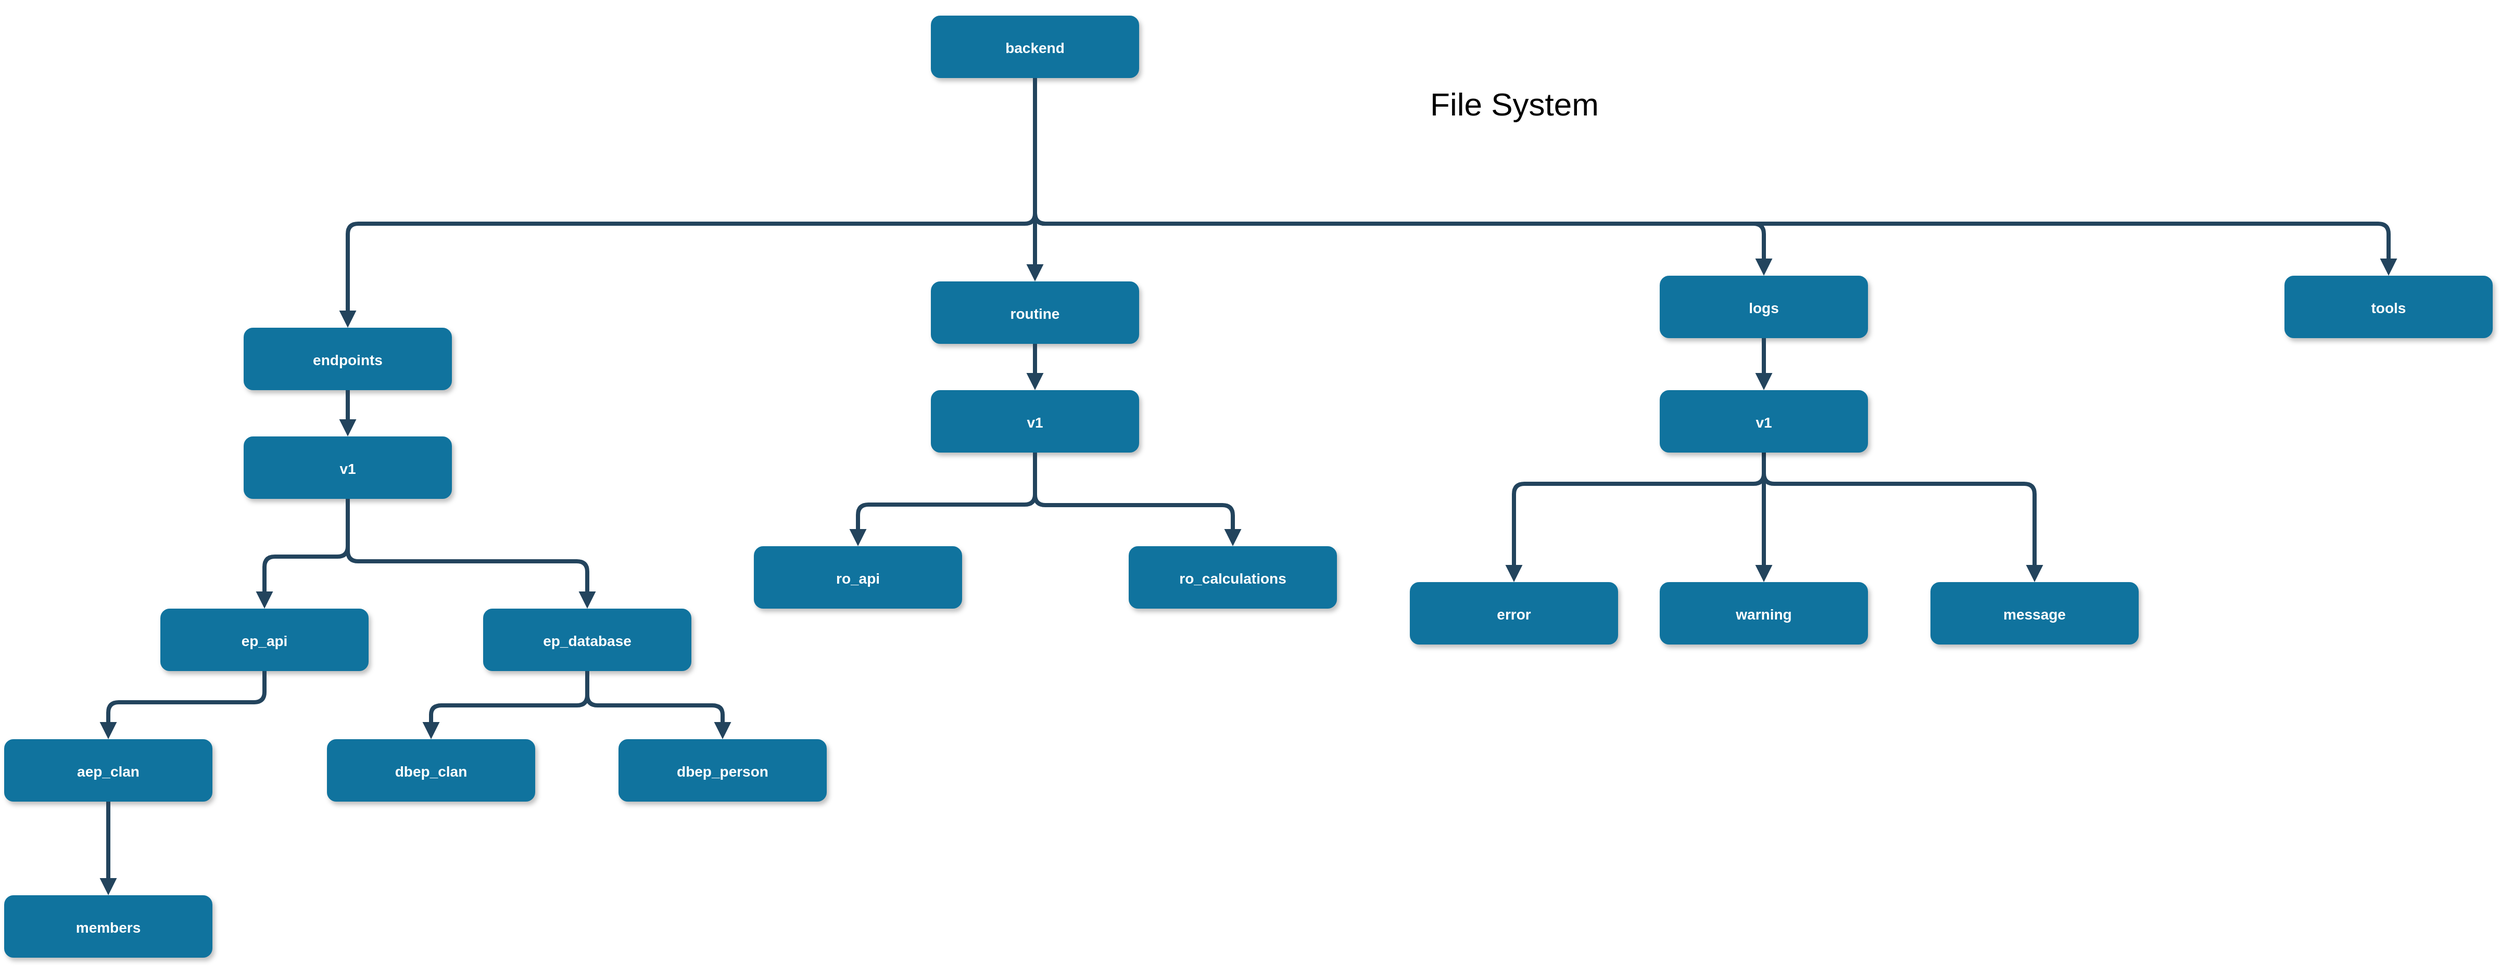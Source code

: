 <mxfile version="21.3.7" type="device">
  <diagram name="Page-1" id="97916047-d0de-89f5-080d-49f4d83e522f">
    <mxGraphModel dx="3151" dy="1929" grid="1" gridSize="10" guides="1" tooltips="1" connect="1" arrows="1" fold="1" page="1" pageScale="1.5" pageWidth="1169" pageHeight="827" background="none" math="0" shadow="0">
      <root>
        <mxCell id="0" />
        <mxCell id="1" parent="0" />
        <mxCell id="2" value="backend" style="rounded=1;fillColor=#10739E;strokeColor=none;shadow=1;gradientColor=none;fontStyle=1;fontColor=#FFFFFF;fontSize=14;" parent="1" vertex="1">
          <mxGeometry x="1040" y="230" width="200" height="60" as="geometry" />
        </mxCell>
        <mxCell id="6" value="endpoints" style="rounded=1;fillColor=#10739E;strokeColor=none;shadow=1;gradientColor=none;fontStyle=1;fontColor=#FFFFFF;fontSize=14;" parent="1" vertex="1">
          <mxGeometry x="380" y="530" width="200" height="60" as="geometry" />
        </mxCell>
        <mxCell id="32" value="" style="edgeStyle=elbowEdgeStyle;elbow=vertical;strokeWidth=4;endArrow=block;endFill=1;fontStyle=1;strokeColor=#23445D;exitX=0.5;exitY=1;exitDx=0;exitDy=0;" parent="1" source="2" target="6" edge="1">
          <mxGeometry x="22" y="165.5" width="100" height="100" as="geometry">
            <mxPoint x="772" y="405.5" as="sourcePoint" />
            <mxPoint x="122" y="165.5" as="targetPoint" />
            <Array as="points">
              <mxPoint x="810" y="430" />
              <mxPoint x="670" y="430" />
              <mxPoint x="970" y="430" />
            </Array>
          </mxGeometry>
        </mxCell>
        <mxCell id="crBfl8uqIK3-YDZzxL5N-55" value="" style="edgeStyle=elbowEdgeStyle;elbow=vertical;strokeWidth=4;endArrow=block;endFill=1;fontStyle=1;strokeColor=#23445D;exitX=0.5;exitY=1;exitDx=0;exitDy=0;entryX=0.5;entryY=0;entryDx=0;entryDy=0;" parent="1" source="2" target="crBfl8uqIK3-YDZzxL5N-65" edge="1">
          <mxGeometry x="20" y="166" width="100" height="100" as="geometry">
            <mxPoint x="770" y="405.5" as="sourcePoint" />
            <mxPoint x="1720" y="460" as="targetPoint" />
            <Array as="points">
              <mxPoint x="1080" y="430" />
              <mxPoint x="980" y="429" />
            </Array>
          </mxGeometry>
        </mxCell>
        <mxCell id="crBfl8uqIK3-YDZzxL5N-57" value="v1" style="rounded=1;fillColor=#10739E;strokeColor=none;shadow=1;gradientColor=none;fontStyle=1;fontColor=#FFFFFF;fontSize=14;" parent="1" vertex="1">
          <mxGeometry x="380" y="634.5" width="200" height="60" as="geometry" />
        </mxCell>
        <mxCell id="crBfl8uqIK3-YDZzxL5N-58" value="ep_api" style="rounded=1;fillColor=#10739E;strokeColor=none;shadow=1;gradientColor=none;fontStyle=1;fontColor=#FFFFFF;fontSize=14;" parent="1" vertex="1">
          <mxGeometry x="300" y="800" width="200" height="60" as="geometry" />
        </mxCell>
        <mxCell id="crBfl8uqIK3-YDZzxL5N-59" value="ep_database" style="rounded=1;fillColor=#10739E;strokeColor=none;shadow=1;gradientColor=none;fontStyle=1;fontColor=#FFFFFF;fontSize=14;" parent="1" vertex="1">
          <mxGeometry x="610" y="800" width="200" height="60" as="geometry" />
        </mxCell>
        <mxCell id="crBfl8uqIK3-YDZzxL5N-60" value="" style="edgeStyle=elbowEdgeStyle;elbow=vertical;strokeWidth=4;endArrow=block;endFill=1;fontStyle=1;strokeColor=#23445D;exitX=0.5;exitY=1;exitDx=0;exitDy=0;entryX=0.5;entryY=0;entryDx=0;entryDy=0;" parent="1" source="crBfl8uqIK3-YDZzxL5N-57" target="crBfl8uqIK3-YDZzxL5N-59" edge="1">
          <mxGeometry x="-372" y="804.5" width="100" height="100" as="geometry">
            <mxPoint x="380" y="904.5" as="sourcePoint" />
            <mxPoint x="1328" y="1098.5" as="targetPoint" />
            <Array as="points">
              <mxPoint x="720" y="754.5" />
            </Array>
          </mxGeometry>
        </mxCell>
        <mxCell id="crBfl8uqIK3-YDZzxL5N-61" value="" style="edgeStyle=elbowEdgeStyle;elbow=vertical;strokeWidth=4;endArrow=block;endFill=1;fontStyle=1;strokeColor=#23445D;exitX=0.5;exitY=1;exitDx=0;exitDy=0;entryX=0.5;entryY=0;entryDx=0;entryDy=0;" parent="1" source="crBfl8uqIK3-YDZzxL5N-57" target="crBfl8uqIK3-YDZzxL5N-58" edge="1">
          <mxGeometry x="-362" y="814.5" width="100" height="100" as="geometry">
            <mxPoint x="710" y="714.5" as="sourcePoint" />
            <mxPoint x="920" y="804.5" as="targetPoint" />
            <Array as="points">
              <mxPoint x="390" y="750" />
              <mxPoint x="470" y="750" />
              <mxPoint x="660" y="754.5" />
              <mxPoint x="730" y="764.5" />
            </Array>
          </mxGeometry>
        </mxCell>
        <mxCell id="crBfl8uqIK3-YDZzxL5N-62" value="aep_clan" style="rounded=1;fillColor=#10739E;strokeColor=none;shadow=1;gradientColor=none;fontStyle=1;fontColor=#FFFFFF;fontSize=14;" parent="1" vertex="1">
          <mxGeometry x="150" y="925.5" width="200" height="60" as="geometry" />
        </mxCell>
        <mxCell id="crBfl8uqIK3-YDZzxL5N-64" value="" style="edgeStyle=elbowEdgeStyle;elbow=vertical;strokeWidth=4;endArrow=block;endFill=1;fontStyle=1;strokeColor=#23445D;exitX=0.5;exitY=1;exitDx=0;exitDy=0;entryX=0.5;entryY=0;entryDx=0;entryDy=0;" parent="1" source="crBfl8uqIK3-YDZzxL5N-58" target="crBfl8uqIK3-YDZzxL5N-62" edge="1">
          <mxGeometry x="-412" y="994.5" width="100" height="100" as="geometry">
            <mxPoint x="650" y="884.5" as="sourcePoint" />
            <mxPoint x="440" y="974.5" as="targetPoint" />
            <Array as="points">
              <mxPoint x="290" y="890" />
              <mxPoint x="680" y="944.5" />
            </Array>
          </mxGeometry>
        </mxCell>
        <mxCell id="crBfl8uqIK3-YDZzxL5N-65" value="routine" style="rounded=1;fillColor=#10739E;strokeColor=none;shadow=1;gradientColor=none;fontStyle=1;fontColor=#FFFFFF;fontSize=14;" parent="1" vertex="1">
          <mxGeometry x="1040" y="485.5" width="200" height="60" as="geometry" />
        </mxCell>
        <mxCell id="crBfl8uqIK3-YDZzxL5N-66" value="" style="edgeStyle=elbowEdgeStyle;elbow=vertical;strokeWidth=4;endArrow=block;endFill=1;fontStyle=1;strokeColor=#23445D;exitX=0.5;exitY=1;exitDx=0;exitDy=0;entryX=0.5;entryY=0;entryDx=0;entryDy=0;" parent="1" source="6" target="crBfl8uqIK3-YDZzxL5N-57" edge="1">
          <mxGeometry x="-582" y="804.5" width="100" height="100" as="geometry">
            <mxPoint x="490" y="704.5" as="sourcePoint" />
            <mxPoint x="700" y="794.5" as="targetPoint" />
            <Array as="points" />
          </mxGeometry>
        </mxCell>
        <mxCell id="crBfl8uqIK3-YDZzxL5N-67" value="v1" style="rounded=1;fillColor=#10739E;strokeColor=none;shadow=1;gradientColor=none;fontStyle=1;fontColor=#FFFFFF;fontSize=14;" parent="1" vertex="1">
          <mxGeometry x="1040" y="590" width="200" height="60" as="geometry" />
        </mxCell>
        <mxCell id="crBfl8uqIK3-YDZzxL5N-68" value="" style="edgeStyle=elbowEdgeStyle;elbow=vertical;strokeWidth=4;endArrow=block;endFill=1;fontStyle=1;strokeColor=#23445D;exitX=0.5;exitY=1;exitDx=0;exitDy=0;entryX=0.5;entryY=0;entryDx=0;entryDy=0;" parent="1" source="crBfl8uqIK3-YDZzxL5N-65" target="crBfl8uqIK3-YDZzxL5N-67" edge="1">
          <mxGeometry x="-622" y="770" width="100" height="100" as="geometry">
            <mxPoint x="440" y="556" as="sourcePoint" />
            <mxPoint x="440" y="600" as="targetPoint" />
            <Array as="points" />
          </mxGeometry>
        </mxCell>
        <mxCell id="crBfl8uqIK3-YDZzxL5N-69" value="ro_api" style="rounded=1;fillColor=#10739E;strokeColor=none;shadow=1;gradientColor=none;fontStyle=1;fontColor=#FFFFFF;fontSize=14;" parent="1" vertex="1">
          <mxGeometry x="870" y="740" width="200" height="60" as="geometry" />
        </mxCell>
        <mxCell id="crBfl8uqIK3-YDZzxL5N-71" value="ro_calculations" style="rounded=1;fillColor=#10739E;strokeColor=none;shadow=1;gradientColor=none;fontStyle=1;fontColor=#FFFFFF;fontSize=14;" parent="1" vertex="1">
          <mxGeometry x="1230" y="740" width="200" height="60" as="geometry" />
        </mxCell>
        <mxCell id="crBfl8uqIK3-YDZzxL5N-72" value="" style="edgeStyle=elbowEdgeStyle;elbow=vertical;strokeWidth=4;endArrow=block;endFill=1;fontStyle=1;strokeColor=#23445D;exitX=0.5;exitY=1;exitDx=0;exitDy=0;entryX=0.5;entryY=0;entryDx=0;entryDy=0;" parent="1" source="crBfl8uqIK3-YDZzxL5N-67" target="crBfl8uqIK3-YDZzxL5N-71" edge="1">
          <mxGeometry x="-632" y="760" width="100" height="100" as="geometry">
            <mxPoint x="440" y="660" as="sourcePoint" />
            <mxPoint x="650" y="750" as="targetPoint" />
            <Array as="points">
              <mxPoint x="1250" y="700.5" />
              <mxPoint x="1280" y="700" />
              <mxPoint x="1280" y="670" />
            </Array>
          </mxGeometry>
        </mxCell>
        <mxCell id="crBfl8uqIK3-YDZzxL5N-73" value="" style="edgeStyle=elbowEdgeStyle;elbow=vertical;strokeWidth=4;endArrow=block;endFill=1;fontStyle=1;strokeColor=#23445D;exitX=0.5;exitY=1;exitDx=0;exitDy=0;entryX=0.5;entryY=0;entryDx=0;entryDy=0;" parent="1" source="crBfl8uqIK3-YDZzxL5N-67" target="crBfl8uqIK3-YDZzxL5N-69" edge="1">
          <mxGeometry x="-622" y="770" width="100" height="100" as="geometry">
            <mxPoint x="1150" y="660" as="sourcePoint" />
            <mxPoint x="1340" y="750" as="targetPoint" />
            <Array as="points">
              <mxPoint x="1110" y="700" />
              <mxPoint x="1290" y="680" />
            </Array>
          </mxGeometry>
        </mxCell>
        <mxCell id="crBfl8uqIK3-YDZzxL5N-75" value="" style="shape=image;verticalLabelPosition=bottom;labelBackgroundColor=default;verticalAlign=top;aspect=fixed;imageAspect=0;image=https://user-images.githubusercontent.com/727262/40395108-6bcc327a-5e1e-11e8-9f76-3917983b8563.png;" parent="1" vertex="1">
          <mxGeometry x="1285.08" y="215.5" width="214.92" height="190" as="geometry" />
        </mxCell>
        <mxCell id="crBfl8uqIK3-YDZzxL5N-77" value="&lt;font style=&quot;font-size: 31px;&quot;&gt;File System&lt;/font&gt;" style="text;html=1;align=center;verticalAlign=middle;resizable=0;points=[];autosize=1;strokeColor=none;fillColor=none;" parent="1" vertex="1">
          <mxGeometry x="1505" y="290" width="190" height="50" as="geometry" />
        </mxCell>
        <mxCell id="crBfl8uqIK3-YDZzxL5N-79" value="logs" style="rounded=1;fillColor=#10739E;strokeColor=none;shadow=1;gradientColor=none;fontStyle=1;fontColor=#FFFFFF;fontSize=14;" parent="1" vertex="1">
          <mxGeometry x="1740" y="480" width="200" height="60" as="geometry" />
        </mxCell>
        <mxCell id="crBfl8uqIK3-YDZzxL5N-80" value="" style="edgeStyle=elbowEdgeStyle;elbow=vertical;strokeWidth=4;endArrow=block;endFill=1;fontStyle=1;strokeColor=#23445D;exitX=0.5;exitY=1;exitDx=0;exitDy=0;entryX=0.5;entryY=0;entryDx=0;entryDy=0;" parent="1" source="2" target="crBfl8uqIK3-YDZzxL5N-79" edge="1">
          <mxGeometry x="30" y="176" width="100" height="100" as="geometry">
            <mxPoint x="782" y="276" as="sourcePoint" />
            <mxPoint x="1150" y="530" as="targetPoint" />
            <Array as="points">
              <mxPoint x="1210" y="430" />
              <mxPoint x="990" y="439" />
            </Array>
          </mxGeometry>
        </mxCell>
        <mxCell id="crBfl8uqIK3-YDZzxL5N-81" value="error" style="rounded=1;fillColor=#10739E;strokeColor=none;shadow=1;gradientColor=none;fontStyle=1;fontColor=#FFFFFF;fontSize=14;" parent="1" vertex="1">
          <mxGeometry x="1500" y="774.5" width="200" height="60" as="geometry" />
        </mxCell>
        <mxCell id="crBfl8uqIK3-YDZzxL5N-82" value="warning" style="rounded=1;fillColor=#10739E;strokeColor=none;shadow=1;gradientColor=none;fontStyle=1;fontColor=#FFFFFF;fontSize=14;" parent="1" vertex="1">
          <mxGeometry x="1740" y="774.5" width="200" height="60" as="geometry" />
        </mxCell>
        <mxCell id="crBfl8uqIK3-YDZzxL5N-83" value="message" style="rounded=1;fillColor=#10739E;strokeColor=none;shadow=1;gradientColor=none;fontStyle=1;fontColor=#FFFFFF;fontSize=14;" parent="1" vertex="1">
          <mxGeometry x="2000" y="774.5" width="200" height="60" as="geometry" />
        </mxCell>
        <mxCell id="crBfl8uqIK3-YDZzxL5N-84" value="" style="edgeStyle=elbowEdgeStyle;elbow=vertical;strokeWidth=4;endArrow=block;endFill=1;fontStyle=1;strokeColor=#23445D;exitX=0.5;exitY=1;exitDx=0;exitDy=0;entryX=0.5;entryY=0;entryDx=0;entryDy=0;" parent="1" source="crBfl8uqIK3-YDZzxL5N-93" target="crBfl8uqIK3-YDZzxL5N-83" edge="1">
          <mxGeometry x="228" y="619.5" width="100" height="100" as="geometry">
            <mxPoint x="2000" y="510" as="sourcePoint" />
            <mxPoint x="2190" y="600" as="targetPoint" />
            <Array as="points">
              <mxPoint x="1950" y="680" />
              <mxPoint x="2140" y="559.5" />
              <mxPoint x="2140" y="529.5" />
            </Array>
          </mxGeometry>
        </mxCell>
        <mxCell id="crBfl8uqIK3-YDZzxL5N-85" value="" style="edgeStyle=elbowEdgeStyle;elbow=vertical;strokeWidth=4;endArrow=block;endFill=1;fontStyle=1;strokeColor=#23445D;exitX=0.5;exitY=1;exitDx=0;exitDy=0;entryX=0.5;entryY=0;entryDx=0;entryDy=0;" parent="1" source="crBfl8uqIK3-YDZzxL5N-93" target="crBfl8uqIK3-YDZzxL5N-82" edge="1">
          <mxGeometry x="238" y="629.5" width="100" height="100" as="geometry">
            <mxPoint x="1850" y="590" as="sourcePoint" />
            <mxPoint x="2110" y="785" as="targetPoint" />
            <Array as="points">
              <mxPoint x="1860" y="680" />
              <mxPoint x="2150" y="569.5" />
              <mxPoint x="2150" y="539.5" />
            </Array>
          </mxGeometry>
        </mxCell>
        <mxCell id="crBfl8uqIK3-YDZzxL5N-86" value="" style="edgeStyle=elbowEdgeStyle;elbow=vertical;strokeWidth=4;endArrow=block;endFill=1;fontStyle=1;strokeColor=#23445D;exitX=0.5;exitY=1;exitDx=0;exitDy=0;entryX=0.5;entryY=0;entryDx=0;entryDy=0;" parent="1" source="crBfl8uqIK3-YDZzxL5N-93" target="crBfl8uqIK3-YDZzxL5N-81" edge="1">
          <mxGeometry x="238" y="629.5" width="100" height="100" as="geometry">
            <mxPoint x="1850" y="590" as="sourcePoint" />
            <mxPoint x="2110" y="785" as="targetPoint" />
            <Array as="points">
              <mxPoint x="1690" y="680" />
              <mxPoint x="2150" y="539.5" />
            </Array>
          </mxGeometry>
        </mxCell>
        <mxCell id="crBfl8uqIK3-YDZzxL5N-89" value="members" style="rounded=1;fillColor=#10739E;strokeColor=none;shadow=1;gradientColor=none;fontStyle=1;fontColor=#FFFFFF;fontSize=14;" parent="1" vertex="1">
          <mxGeometry x="150" y="1075.5" width="200" height="60" as="geometry" />
        </mxCell>
        <mxCell id="crBfl8uqIK3-YDZzxL5N-90" value="" style="edgeStyle=elbowEdgeStyle;elbow=vertical;strokeWidth=4;endArrow=block;endFill=1;fontStyle=1;strokeColor=#23445D;exitX=0.5;exitY=1;exitDx=0;exitDy=0;entryX=0.5;entryY=0;entryDx=0;entryDy=0;" parent="1" source="crBfl8uqIK3-YDZzxL5N-62" target="crBfl8uqIK3-YDZzxL5N-89" edge="1">
          <mxGeometry x="-572.5" y="1105" width="100" height="100" as="geometry">
            <mxPoint x="620" y="990.5" as="sourcePoint" />
            <mxPoint x="320" y="1065.5" as="targetPoint" />
            <Array as="points">
              <mxPoint x="270" y="1035.5" />
              <mxPoint x="429.5" y="995" />
              <mxPoint x="519.5" y="1055" />
            </Array>
          </mxGeometry>
        </mxCell>
        <mxCell id="crBfl8uqIK3-YDZzxL5N-94" value="" style="edgeStyle=elbowEdgeStyle;elbow=vertical;strokeWidth=4;endArrow=block;endFill=1;fontStyle=1;strokeColor=#23445D;exitX=0.5;exitY=1;exitDx=0;exitDy=0;entryX=0.5;entryY=0;entryDx=0;entryDy=0;" parent="1" source="crBfl8uqIK3-YDZzxL5N-79" target="crBfl8uqIK3-YDZzxL5N-93" edge="1">
          <mxGeometry x="238" y="629.5" width="100" height="100" as="geometry">
            <mxPoint x="1840" y="580" as="sourcePoint" />
            <mxPoint x="1600" y="775" as="targetPoint" />
            <Array as="points" />
          </mxGeometry>
        </mxCell>
        <mxCell id="crBfl8uqIK3-YDZzxL5N-93" value="v1" style="rounded=1;fillColor=#10739E;strokeColor=none;shadow=1;gradientColor=none;fontStyle=1;fontColor=#FFFFFF;fontSize=14;" parent="1" vertex="1">
          <mxGeometry x="1740" y="590" width="200" height="60" as="geometry" />
        </mxCell>
        <mxCell id="crBfl8uqIK3-YDZzxL5N-97" value="dbep_clan" style="rounded=1;fillColor=#10739E;strokeColor=none;shadow=1;gradientColor=none;fontStyle=1;fontColor=#FFFFFF;fontSize=14;" parent="1" vertex="1">
          <mxGeometry x="460" y="925.5" width="200" height="60" as="geometry" />
        </mxCell>
        <mxCell id="crBfl8uqIK3-YDZzxL5N-98" value="dbep_person" style="rounded=1;fillColor=#10739E;strokeColor=none;shadow=1;gradientColor=none;fontStyle=1;fontColor=#FFFFFF;fontSize=14;" parent="1" vertex="1">
          <mxGeometry x="740" y="925.5" width="200" height="60" as="geometry" />
        </mxCell>
        <mxCell id="crBfl8uqIK3-YDZzxL5N-99" value="" style="edgeStyle=elbowEdgeStyle;elbow=vertical;strokeWidth=4;endArrow=block;endFill=1;fontStyle=1;strokeColor=#23445D;exitX=0.5;exitY=1;exitDx=0;exitDy=0;entryX=0.5;entryY=0;entryDx=0;entryDy=0;" parent="1" source="crBfl8uqIK3-YDZzxL5N-59" target="crBfl8uqIK3-YDZzxL5N-98" edge="1">
          <mxGeometry x="-522" y="820" width="100" height="100" as="geometry">
            <mxPoint x="550" y="720.5" as="sourcePoint" />
            <mxPoint x="720" y="810.5" as="targetPoint" />
            <Array as="points" />
          </mxGeometry>
        </mxCell>
        <mxCell id="crBfl8uqIK3-YDZzxL5N-100" value="" style="edgeStyle=elbowEdgeStyle;elbow=vertical;strokeWidth=4;endArrow=block;endFill=1;fontStyle=1;strokeColor=#23445D;exitX=0.5;exitY=1;exitDx=0;exitDy=0;" parent="1" source="crBfl8uqIK3-YDZzxL5N-59" target="crBfl8uqIK3-YDZzxL5N-97" edge="1">
          <mxGeometry x="-512" y="830" width="100" height="100" as="geometry">
            <mxPoint x="720" y="870.5" as="sourcePoint" />
            <mxPoint x="860" y="915.5" as="targetPoint" />
            <Array as="points" />
          </mxGeometry>
        </mxCell>
        <mxCell id="sljdsu7152MiVo1gnj1H-32" value="" style="edgeStyle=elbowEdgeStyle;elbow=vertical;strokeWidth=4;endArrow=block;endFill=1;fontStyle=1;strokeColor=#23445D;exitX=0.5;exitY=1;exitDx=0;exitDy=0;entryX=0.5;entryY=0;entryDx=0;entryDy=0;" edge="1" parent="1" source="2" target="sljdsu7152MiVo1gnj1H-33">
          <mxGeometry x="40" y="186" width="100" height="100" as="geometry">
            <mxPoint x="1150" y="300" as="sourcePoint" />
            <mxPoint x="2460" y="470" as="targetPoint" />
            <Array as="points">
              <mxPoint x="1940" y="430" />
              <mxPoint x="1220" y="440" />
              <mxPoint x="1000" y="449" />
            </Array>
          </mxGeometry>
        </mxCell>
        <mxCell id="sljdsu7152MiVo1gnj1H-33" value="tools" style="rounded=1;fillColor=#10739E;strokeColor=none;shadow=1;gradientColor=none;fontStyle=1;fontColor=#FFFFFF;fontSize=14;" vertex="1" parent="1">
          <mxGeometry x="2340" y="480" width="200" height="60" as="geometry" />
        </mxCell>
      </root>
    </mxGraphModel>
  </diagram>
</mxfile>
